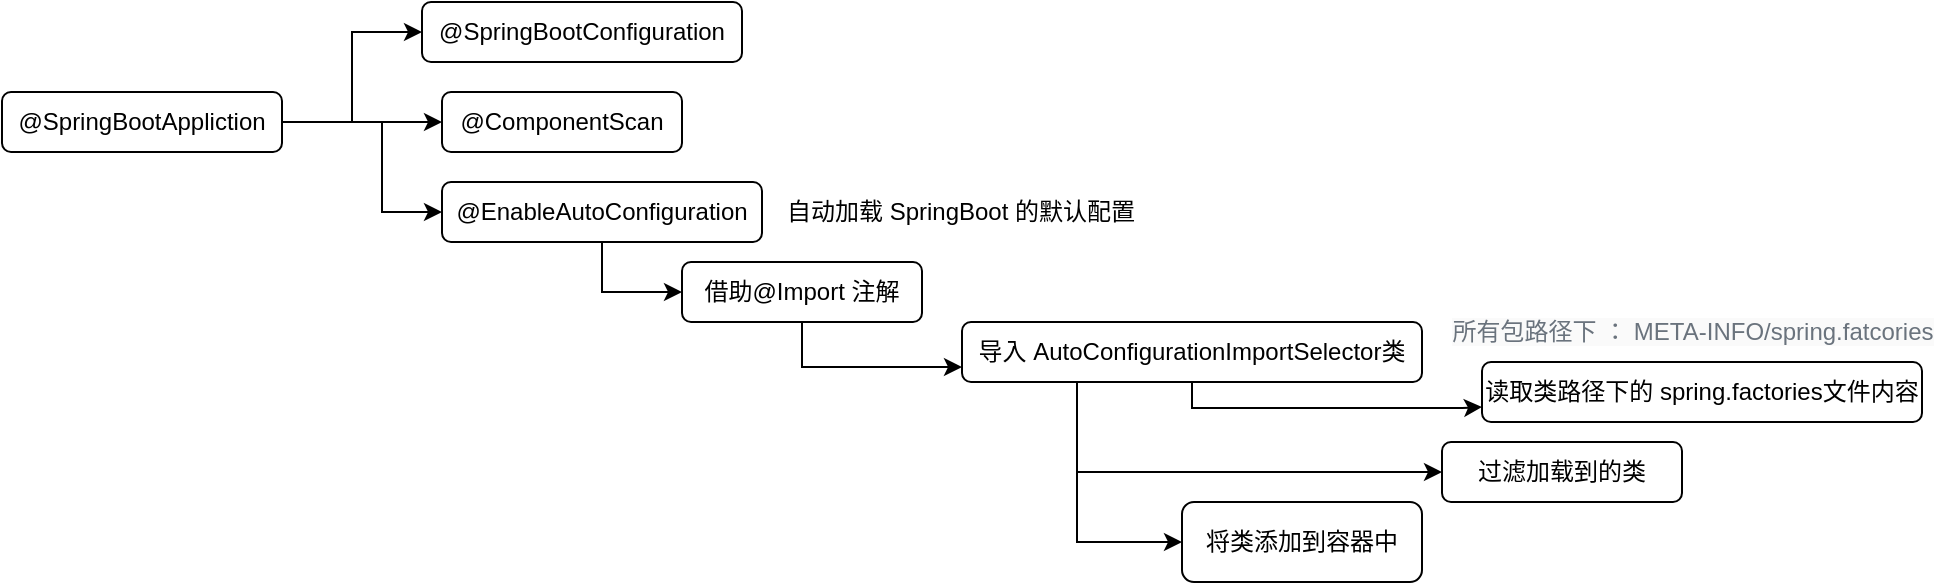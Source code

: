 <mxfile version="14.9.8" type="github"><diagram id="dtXTNnCRT1JeaTBHfS76" name="第 1 页"><mxGraphModel dx="1422" dy="804" grid="0" gridSize="10" guides="1" tooltips="1" connect="1" arrows="1" fold="1" page="1" pageScale="1" pageWidth="827" pageHeight="1169" math="0" shadow="0"><root><mxCell id="0"/><mxCell id="1" parent="0"/><mxCell id="5PS4r9_0_upMB3MBfYGu-2" style="edgeStyle=orthogonalEdgeStyle;rounded=0;orthogonalLoop=1;jettySize=auto;html=1;exitX=1;exitY=0.5;exitDx=0;exitDy=0;entryX=0;entryY=0.5;entryDx=0;entryDy=0;" edge="1" parent="1" source="5PS4r9_0_upMB3MBfYGu-1" target="5PS4r9_0_upMB3MBfYGu-3"><mxGeometry relative="1" as="geometry"><mxPoint x="189" y="120" as="targetPoint"/></mxGeometry></mxCell><mxCell id="5PS4r9_0_upMB3MBfYGu-4" style="edgeStyle=orthogonalEdgeStyle;rounded=0;orthogonalLoop=1;jettySize=auto;html=1;exitX=1;exitY=0.5;exitDx=0;exitDy=0;" edge="1" parent="1" source="5PS4r9_0_upMB3MBfYGu-1"><mxGeometry relative="1" as="geometry"><mxPoint x="239" y="180" as="targetPoint"/></mxGeometry></mxCell><mxCell id="5PS4r9_0_upMB3MBfYGu-8" style="edgeStyle=orthogonalEdgeStyle;rounded=0;orthogonalLoop=1;jettySize=auto;html=1;exitX=1;exitY=0.5;exitDx=0;exitDy=0;entryX=0;entryY=0.5;entryDx=0;entryDy=0;" edge="1" parent="1" source="5PS4r9_0_upMB3MBfYGu-1" target="5PS4r9_0_upMB3MBfYGu-7"><mxGeometry relative="1" as="geometry"><Array as="points"><mxPoint x="209" y="180"/><mxPoint x="209" y="225"/></Array></mxGeometry></mxCell><mxCell id="5PS4r9_0_upMB3MBfYGu-1" value="@SpringBootAppliction" style="rounded=1;whiteSpace=wrap;html=1;" vertex="1" parent="1"><mxGeometry x="19" y="165" width="140" height="30" as="geometry"/></mxCell><mxCell id="5PS4r9_0_upMB3MBfYGu-3" value="@SpringBootConfiguration" style="rounded=1;whiteSpace=wrap;html=1;" vertex="1" parent="1"><mxGeometry x="229" y="120" width="160" height="30" as="geometry"/></mxCell><mxCell id="5PS4r9_0_upMB3MBfYGu-5" value="@ComponentScan" style="rounded=1;whiteSpace=wrap;html=1;" vertex="1" parent="1"><mxGeometry x="239" y="165" width="120" height="30" as="geometry"/></mxCell><mxCell id="5PS4r9_0_upMB3MBfYGu-10" style="edgeStyle=orthogonalEdgeStyle;rounded=0;orthogonalLoop=1;jettySize=auto;html=1;exitX=0.5;exitY=1;exitDx=0;exitDy=0;entryX=0;entryY=0.5;entryDx=0;entryDy=0;" edge="1" parent="1" source="5PS4r9_0_upMB3MBfYGu-7" target="5PS4r9_0_upMB3MBfYGu-11"><mxGeometry relative="1" as="geometry"><mxPoint x="319" y="290" as="targetPoint"/></mxGeometry></mxCell><mxCell id="5PS4r9_0_upMB3MBfYGu-7" value="@EnableAutoConfiguration" style="rounded=1;whiteSpace=wrap;html=1;" vertex="1" parent="1"><mxGeometry x="239" y="210" width="160" height="30" as="geometry"/></mxCell><mxCell id="5PS4r9_0_upMB3MBfYGu-9" value="自动加载 SpringBoot 的默认配置" style="text;html=1;align=center;verticalAlign=middle;resizable=0;points=[];autosize=1;strokeColor=none;" vertex="1" parent="1"><mxGeometry x="403" y="215" width="190" height="20" as="geometry"/></mxCell><mxCell id="5PS4r9_0_upMB3MBfYGu-12" style="edgeStyle=orthogonalEdgeStyle;rounded=0;orthogonalLoop=1;jettySize=auto;html=1;exitX=0.5;exitY=1;exitDx=0;exitDy=0;entryX=0;entryY=0.75;entryDx=0;entryDy=0;" edge="1" parent="1" source="5PS4r9_0_upMB3MBfYGu-11" target="5PS4r9_0_upMB3MBfYGu-13"><mxGeometry relative="1" as="geometry"><mxPoint x="469" y="330" as="targetPoint"/></mxGeometry></mxCell><mxCell id="5PS4r9_0_upMB3MBfYGu-11" value="借助@Import 注解" style="rounded=1;whiteSpace=wrap;html=1;" vertex="1" parent="1"><mxGeometry x="359" y="250" width="120" height="30" as="geometry"/></mxCell><mxCell id="5PS4r9_0_upMB3MBfYGu-16" style="edgeStyle=orthogonalEdgeStyle;rounded=0;orthogonalLoop=1;jettySize=auto;html=1;exitX=0.5;exitY=1;exitDx=0;exitDy=0;entryX=0;entryY=0.75;entryDx=0;entryDy=0;" edge="1" parent="1" source="5PS4r9_0_upMB3MBfYGu-13" target="5PS4r9_0_upMB3MBfYGu-15"><mxGeometry relative="1" as="geometry"><Array as="points"><mxPoint x="614" y="323"/><mxPoint x="749" y="323"/></Array></mxGeometry></mxCell><mxCell id="5PS4r9_0_upMB3MBfYGu-17" style="edgeStyle=orthogonalEdgeStyle;rounded=0;orthogonalLoop=1;jettySize=auto;html=1;exitX=0.25;exitY=1;exitDx=0;exitDy=0;entryX=0;entryY=0.5;entryDx=0;entryDy=0;" edge="1" parent="1" source="5PS4r9_0_upMB3MBfYGu-13" target="5PS4r9_0_upMB3MBfYGu-18"><mxGeometry relative="1" as="geometry"><mxPoint x="719" y="390" as="targetPoint"/></mxGeometry></mxCell><mxCell id="5PS4r9_0_upMB3MBfYGu-19" style="edgeStyle=orthogonalEdgeStyle;rounded=0;orthogonalLoop=1;jettySize=auto;html=1;exitX=0.25;exitY=1;exitDx=0;exitDy=0;entryX=0;entryY=0.5;entryDx=0;entryDy=0;" edge="1" parent="1" source="5PS4r9_0_upMB3MBfYGu-13" target="5PS4r9_0_upMB3MBfYGu-20"><mxGeometry relative="1" as="geometry"><mxPoint x="557" y="440" as="targetPoint"/></mxGeometry></mxCell><mxCell id="5PS4r9_0_upMB3MBfYGu-13" value="导入 AutoConfigurationImportSelector类" style="rounded=1;whiteSpace=wrap;html=1;" vertex="1" parent="1"><mxGeometry x="499" y="280" width="230" height="30" as="geometry"/></mxCell><mxCell id="5PS4r9_0_upMB3MBfYGu-15" value="读取类路径下的 spring.factories文件内容" style="rounded=1;whiteSpace=wrap;html=1;" vertex="1" parent="1"><mxGeometry x="759" y="300" width="220" height="30" as="geometry"/></mxCell><mxCell id="5PS4r9_0_upMB3MBfYGu-18" value="过滤加载到的类" style="rounded=1;whiteSpace=wrap;html=1;" vertex="1" parent="1"><mxGeometry x="739" y="340" width="120" height="30" as="geometry"/></mxCell><mxCell id="5PS4r9_0_upMB3MBfYGu-20" value="将类添加到容器中" style="rounded=1;whiteSpace=wrap;html=1;" vertex="1" parent="1"><mxGeometry x="609" y="370" width="120" height="40" as="geometry"/></mxCell><mxCell id="5PS4r9_0_upMB3MBfYGu-21" value="&lt;span style=&quot;color: rgb(106 , 115 , 125) ; background-color: rgb(250 , 250 , 250)&quot;&gt;&lt;font style=&quot;font-size: 12px&quot;&gt;所有包路径下 ： META-INFO/spring.fatcories&lt;/font&gt;&lt;/span&gt;" style="text;html=1;align=center;verticalAlign=middle;resizable=0;points=[];autosize=1;strokeColor=none;" vertex="1" parent="1"><mxGeometry x="739" y="276" width="250" height="18" as="geometry"/></mxCell></root></mxGraphModel></diagram></mxfile>